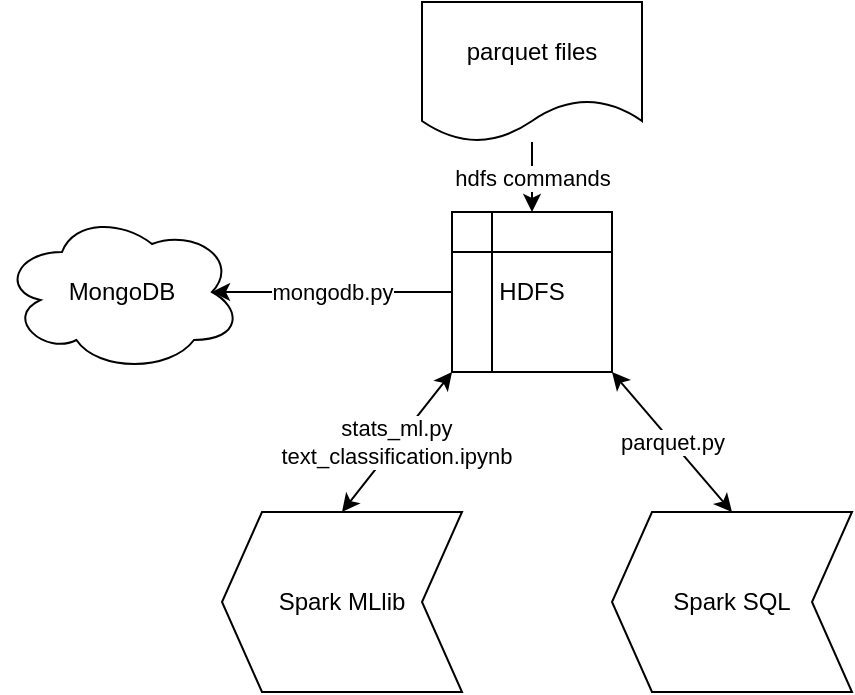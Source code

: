 <mxfile>
    <diagram id="ckF_yRP-cOF9sP-n1kTB" name="Page-1">
        <mxGraphModel dx="1642" dy="695" grid="1" gridSize="10" guides="1" tooltips="1" connect="1" arrows="1" fold="1" page="1" pageScale="1" pageWidth="850" pageHeight="1100" math="0" shadow="0">
            <root>
                <mxCell id="0"/>
                <mxCell id="1" parent="0"/>
                <mxCell id="4" value="parquet files" style="shape=document;whiteSpace=wrap;html=1;boundedLbl=1;" parent="1" vertex="1">
                    <mxGeometry x="300" y="15" width="110" height="70" as="geometry"/>
                </mxCell>
                <mxCell id="6" value="hdfs commands" style="endArrow=classic;html=1;entryX=0.5;entryY=0;entryDx=0;entryDy=0;" parent="1" target="20" edge="1" source="4">
                    <mxGeometry width="50" height="50" relative="1" as="geometry">
                        <mxPoint x="460" y="89.5" as="sourcePoint"/>
                        <mxPoint x="320" y="130" as="targetPoint"/>
                    </mxGeometry>
                </mxCell>
                <mxCell id="13" value="MongoDB" style="ellipse;shape=cloud;whiteSpace=wrap;html=1;" parent="1" vertex="1">
                    <mxGeometry x="90" y="120" width="120" height="80" as="geometry"/>
                </mxCell>
                <mxCell id="14" value="" style="endArrow=classic;html=1;exitX=0;exitY=0.5;exitDx=0;exitDy=0;entryX=0.875;entryY=0.5;entryDx=0;entryDy=0;entryPerimeter=0;" parent="1" source="20" target="13" edge="1">
                    <mxGeometry relative="1" as="geometry">
                        <mxPoint x="568.7" y="115.65" as="sourcePoint"/>
                        <mxPoint x="600" y="205" as="targetPoint"/>
                        <Array as="points"/>
                    </mxGeometry>
                </mxCell>
                <mxCell id="15" value="mongodb.py" style="edgeLabel;resizable=0;html=1;align=center;verticalAlign=middle;" parent="14" connectable="0" vertex="1">
                    <mxGeometry relative="1" as="geometry"/>
                </mxCell>
                <mxCell id="20" value="HDFS" style="shape=internalStorage;whiteSpace=wrap;html=1;backgroundOutline=1;" parent="1" vertex="1">
                    <mxGeometry x="315" y="120" width="80" height="80" as="geometry"/>
                </mxCell>
                <mxCell id="23" value="Spark MLlib" style="shape=step;perimeter=stepPerimeter;whiteSpace=wrap;html=1;fixedSize=1;rotation=0;horizontal=1;verticalAlign=middle;textDirection=rtl;direction=west;" parent="1" vertex="1">
                    <mxGeometry x="200" y="270" width="120" height="90" as="geometry"/>
                </mxCell>
                <mxCell id="30" value="Spark SQL" style="shape=step;perimeter=stepPerimeter;whiteSpace=wrap;html=1;fixedSize=1;rotation=0;horizontal=1;verticalAlign=middle;textDirection=rtl;direction=west;" vertex="1" parent="1">
                    <mxGeometry x="395" y="270" width="120" height="90" as="geometry"/>
                </mxCell>
                <mxCell id="35" value="parquet.py" style="endArrow=classic;startArrow=classic;html=1;entryX=0.5;entryY=1;entryDx=0;entryDy=0;exitX=1;exitY=1;exitDx=0;exitDy=0;" edge="1" parent="1" source="20" target="30">
                    <mxGeometry width="50" height="50" relative="1" as="geometry">
                        <mxPoint x="400" y="380" as="sourcePoint"/>
                        <mxPoint x="450" y="330" as="targetPoint"/>
                    </mxGeometry>
                </mxCell>
                <mxCell id="36" value="stats_ml.py&lt;br&gt;text_classification.ipynb" style="endArrow=classic;startArrow=classic;html=1;entryX=0;entryY=1;entryDx=0;entryDy=0;exitX=0.5;exitY=1;exitDx=0;exitDy=0;" edge="1" parent="1" source="23" target="20">
                    <mxGeometry width="50" height="50" relative="1" as="geometry">
                        <mxPoint x="400" y="380" as="sourcePoint"/>
                        <mxPoint x="450" y="330" as="targetPoint"/>
                    </mxGeometry>
                </mxCell>
            </root>
        </mxGraphModel>
    </diagram>
</mxfile>